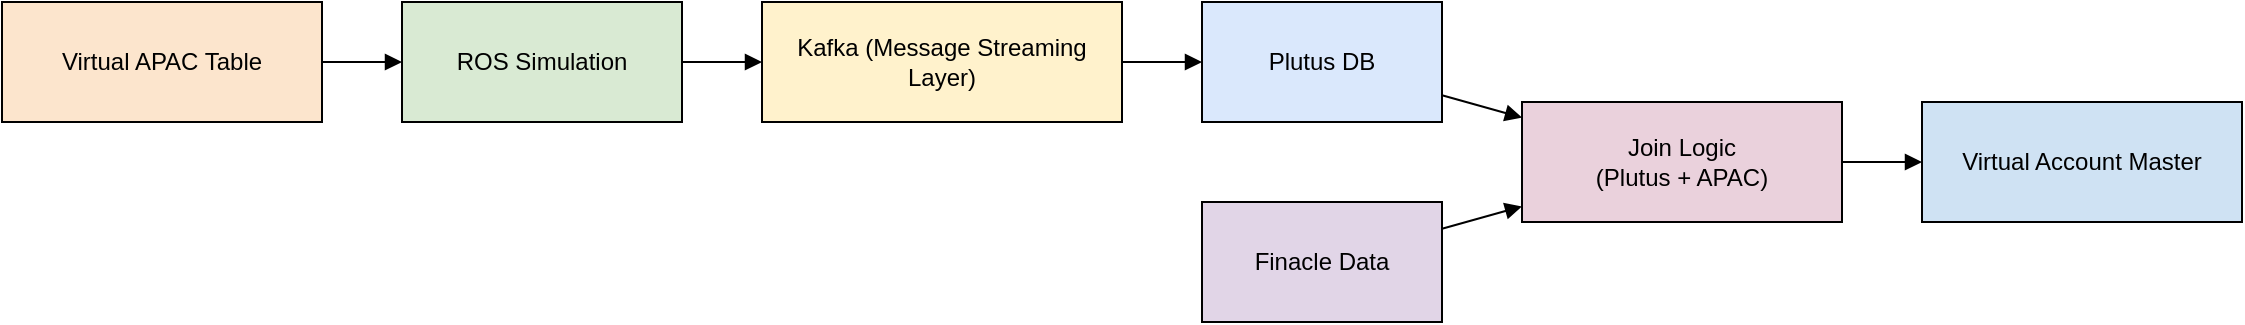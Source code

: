 <mxfile>
  <diagram name="Plutus Integration Flow with Kafka Streaming" id="plutusKafkaDiagram">
    <mxGraphModel dx="1296" dy="741" grid="1" gridSize="10" guides="1" tooltips="1" connect="1" arrows="1" fold="1" page="1" pageScale="1" pageWidth="827" pageHeight="1169">
      <root>
        <mxCell id="0" />
        <mxCell id="1" parent="0" />

        <!-- Virtual APAC Table -->
        <mxCell id="2" value="Virtual APAC Table" style="shape=rectangle;whiteSpace=wrap;html=1;fillColor=#FCE5CD;" vertex="1" parent="1">
          <mxGeometry x="40" y="100" width="160" height="60" as="geometry" />
        </mxCell>

        <!-- ROS Simulation -->
        <mxCell id="3" value="ROS Simulation" style="shape=rectangle;whiteSpace=wrap;html=1;fillColor=#D9EAD3;" vertex="1" parent="1">
          <mxGeometry x="240" y="100" width="140" height="60" as="geometry" />
        </mxCell>

        <!-- Kafka -->
        <mxCell id="4" value="Kafka (Message Streaming Layer)" style="shape=rectangle;whiteSpace=wrap;html=1;fillColor=#FFF2CC;" vertex="1" parent="1">
          <mxGeometry x="420" y="100" width="180" height="60" as="geometry" />
        </mxCell>

        <!-- Plutus DB -->
        <mxCell id="5" value="Plutus DB" style="shape=rectangle;whiteSpace=wrap;html=1;fillColor=#DAE8FC;" vertex="1" parent="1">
          <mxGeometry x="640" y="100" width="120" height="60" as="geometry" />
        </mxCell>

        <!-- Finacle Data -->
        <mxCell id="6" value="Finacle Data" style="shape=rectangle;whiteSpace=wrap;html=1;fillColor=#E1D5E7;" vertex="1" parent="1">
          <mxGeometry x="640" y="200" width="120" height="60" as="geometry" />
        </mxCell>

        <!-- Join Logic -->
        <mxCell id="7" value="Join Logic&#10;(Plutus + APAC)" style="shape=rectangle;whiteSpace=wrap;html=1;fillColor=#EAD1DC;" vertex="1" parent="1">
          <mxGeometry x="800" y="150" width="160" height="60" as="geometry" />
        </mxCell>

        <!-- Final Output -->
        <mxCell id="8" value="Virtual Account Master" style="shape=rectangle;whiteSpace=wrap;html=1;fillColor=#CFE2F3;" vertex="1" parent="1">
          <mxGeometry x="1000" y="150" width="160" height="60" as="geometry" />
        </mxCell>

        <!-- Edges -->
        <mxCell id="9" style="endArrow=block;html=1;" edge="1" parent="1" source="2" target="3"><mxGeometry relative="1" as="geometry" /></mxCell>
        <mxCell id="10" style="endArrow=block;html=1;" edge="1" parent="1" source="3" target="4"><mxGeometry relative="1" as="geometry" /></mxCell>
        <mxCell id="11" style="endArrow=block;html=1;" edge="1" parent="1" source="4" target="5"><mxGeometry relative="1" as="geometry" /></mxCell>
        <mxCell id="12" style="endArrow=block;html=1;" edge="1" parent="1" source="5" target="7"><mxGeometry relative="1" as="geometry" /></mxCell>
        <mxCell id="13" style="endArrow=block;html=1;" edge="1" parent="1" source="6" target="7"><mxGeometry relative="1" as="geometry" /></mxCell>
        <mxCell id="14" style="endArrow=block;html=1;" edge="1" parent="1" source="7" target="8"><mxGeometry relative="1" as="geometry" /></mxCell>
      </root>
    </mxGraphModel>
  </diagram>
</mxfile>